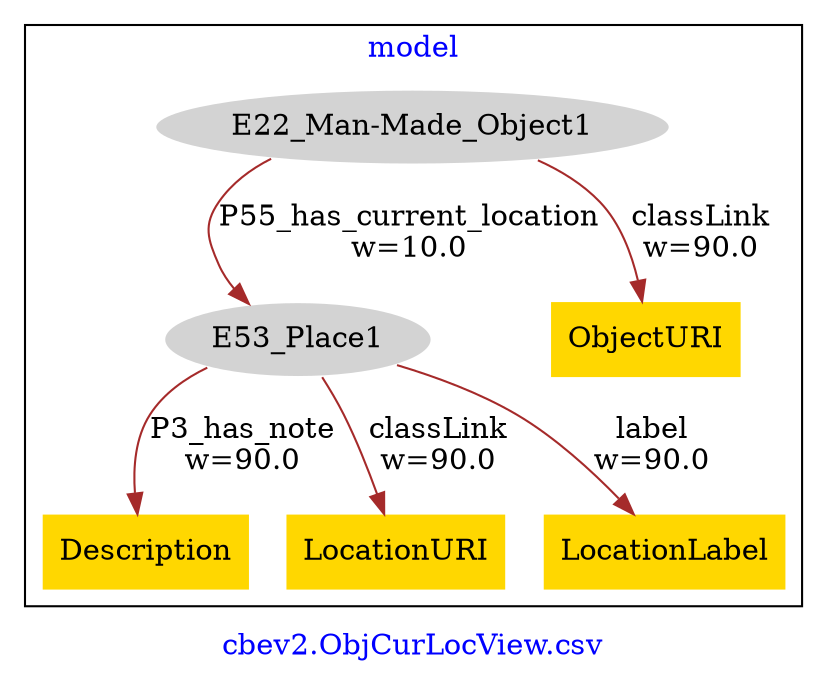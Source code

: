 digraph n0 {
fontcolor="blue"
remincross="true"
label="cbev2.ObjCurLocView.csv"
subgraph cluster {
label="model"
n2[style="filled",color="white",fillcolor="lightgray",label="E22_Man-Made_Object1"];
n3[style="filled",color="white",fillcolor="lightgray",label="E53_Place1"];
n4[shape="plaintext",style="filled",fillcolor="gold",label="ObjectURI"];
n5[shape="plaintext",style="filled",fillcolor="gold",label="Description"];
n6[shape="plaintext",style="filled",fillcolor="gold",label="LocationURI"];
n7[shape="plaintext",style="filled",fillcolor="gold",label="LocationLabel"];
}
n2 -> n3[color="brown",fontcolor="black",label="P55_has_current_location\nw=10.0"]
n2 -> n4[color="brown",fontcolor="black",label="classLink\nw=90.0"]
n3 -> n5[color="brown",fontcolor="black",label="P3_has_note\nw=90.0"]
n3 -> n6[color="brown",fontcolor="black",label="classLink\nw=90.0"]
n3 -> n7[color="brown",fontcolor="black",label="label\nw=90.0"]
}
